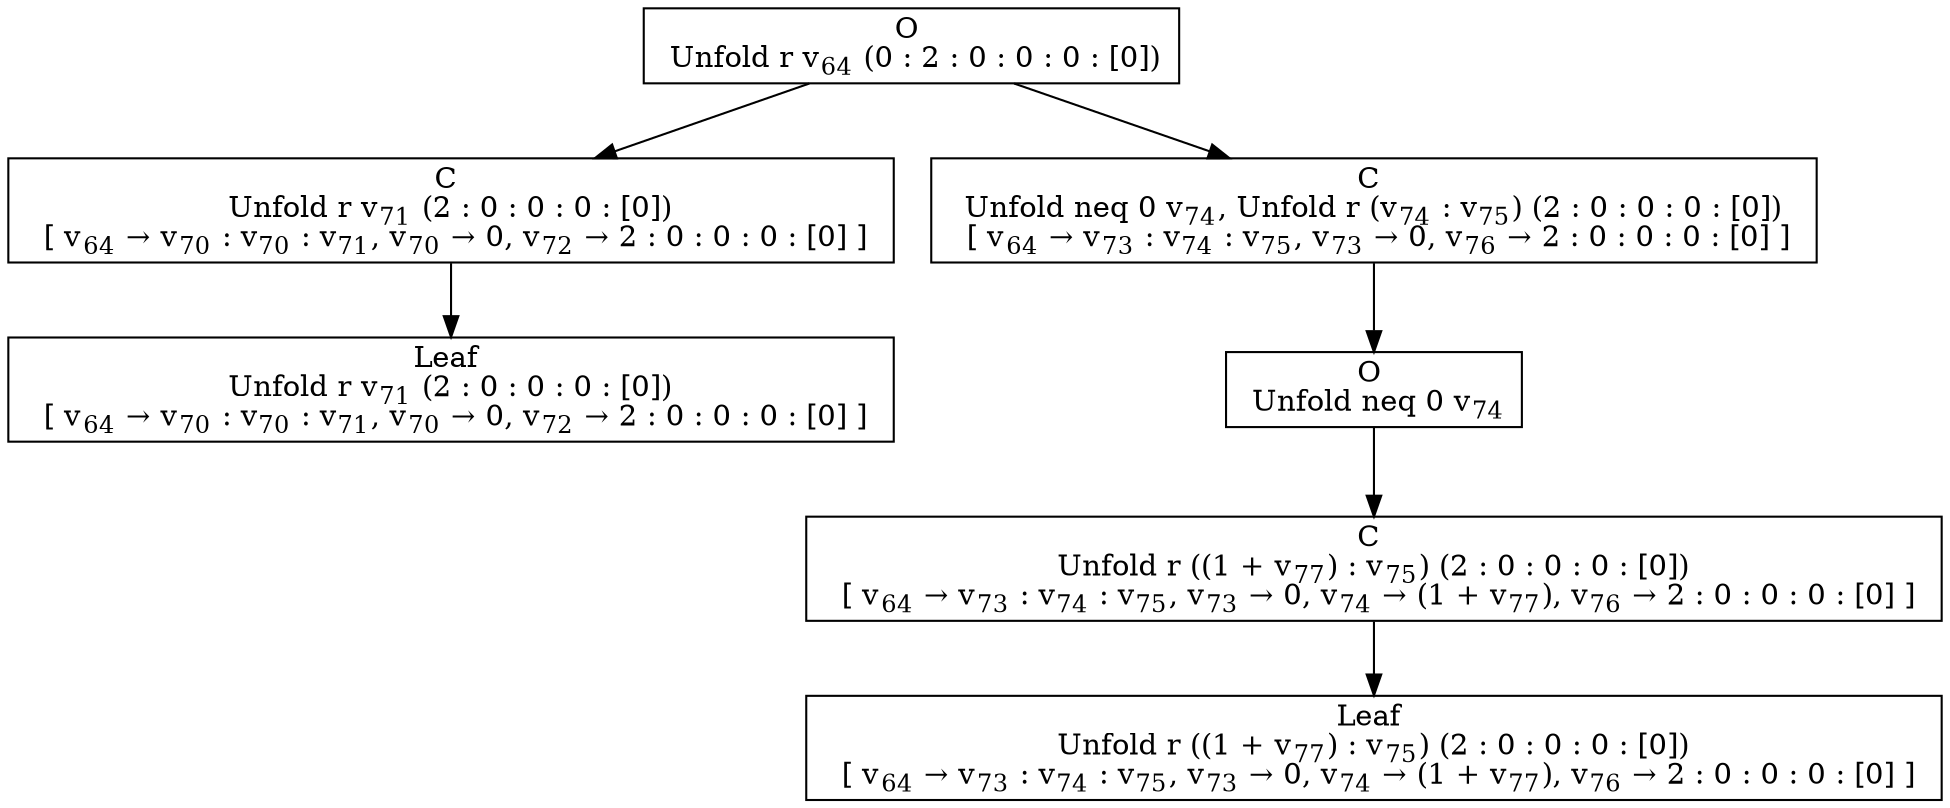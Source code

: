 digraph {
    graph [rankdir=TB
          ,bgcolor=transparent];
    node [shape=box
         ,fillcolor=white
         ,style=filled];
    0 [label=<O <BR/> Unfold r v<SUB>64</SUB> (0 : 2 : 0 : 0 : 0 : [0])>];
    1 [label=<C <BR/> Unfold r v<SUB>71</SUB> (2 : 0 : 0 : 0 : [0]) <BR/>  [ v<SUB>64</SUB> &rarr; v<SUB>70</SUB> : v<SUB>70</SUB> : v<SUB>71</SUB>, v<SUB>70</SUB> &rarr; 0, v<SUB>72</SUB> &rarr; 2 : 0 : 0 : 0 : [0] ] >];
    2 [label=<C <BR/> Unfold neq 0 v<SUB>74</SUB>, Unfold r (v<SUB>74</SUB> : v<SUB>75</SUB>) (2 : 0 : 0 : 0 : [0]) <BR/>  [ v<SUB>64</SUB> &rarr; v<SUB>73</SUB> : v<SUB>74</SUB> : v<SUB>75</SUB>, v<SUB>73</SUB> &rarr; 0, v<SUB>76</SUB> &rarr; 2 : 0 : 0 : 0 : [0] ] >];
    3 [label=<Leaf <BR/> Unfold r v<SUB>71</SUB> (2 : 0 : 0 : 0 : [0]) <BR/>  [ v<SUB>64</SUB> &rarr; v<SUB>70</SUB> : v<SUB>70</SUB> : v<SUB>71</SUB>, v<SUB>70</SUB> &rarr; 0, v<SUB>72</SUB> &rarr; 2 : 0 : 0 : 0 : [0] ] >];
    4 [label=<O <BR/> Unfold neq 0 v<SUB>74</SUB>>];
    5 [label=<C <BR/> Unfold r ((1 + v<SUB>77</SUB>) : v<SUB>75</SUB>) (2 : 0 : 0 : 0 : [0]) <BR/>  [ v<SUB>64</SUB> &rarr; v<SUB>73</SUB> : v<SUB>74</SUB> : v<SUB>75</SUB>, v<SUB>73</SUB> &rarr; 0, v<SUB>74</SUB> &rarr; (1 + v<SUB>77</SUB>), v<SUB>76</SUB> &rarr; 2 : 0 : 0 : 0 : [0] ] >];
    6 [label=<Leaf <BR/> Unfold r ((1 + v<SUB>77</SUB>) : v<SUB>75</SUB>) (2 : 0 : 0 : 0 : [0]) <BR/>  [ v<SUB>64</SUB> &rarr; v<SUB>73</SUB> : v<SUB>74</SUB> : v<SUB>75</SUB>, v<SUB>73</SUB> &rarr; 0, v<SUB>74</SUB> &rarr; (1 + v<SUB>77</SUB>), v<SUB>76</SUB> &rarr; 2 : 0 : 0 : 0 : [0] ] >];
    0 -> 1 [label=""];
    0 -> 2 [label=""];
    1 -> 3 [label=""];
    2 -> 4 [label=""];
    4 -> 5 [label=""];
    5 -> 6 [label=""];
}